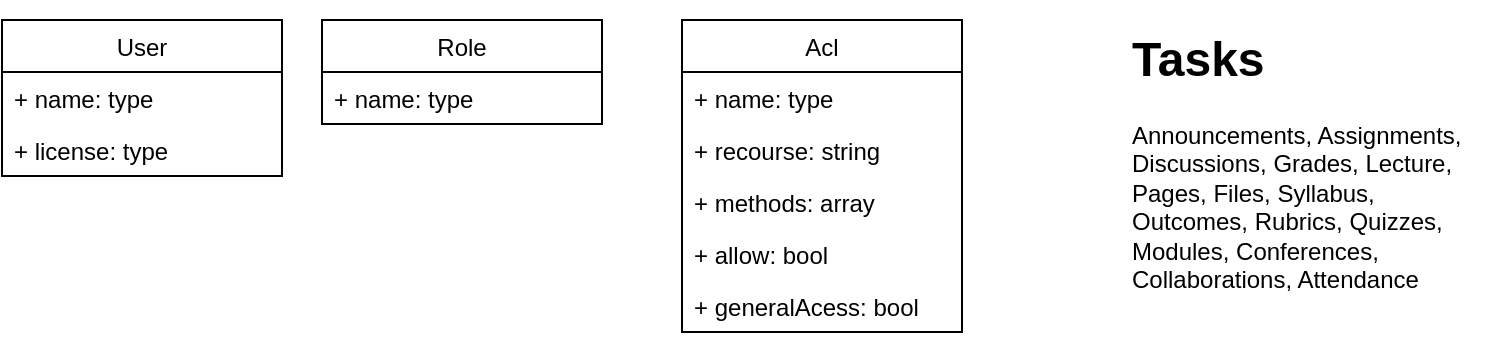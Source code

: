 <mxfile version="12.2.4" pages="4"><diagram id="nBHXRuJ1h0ZP31H6Jr4_" name="Modelo dados"><mxGraphModel dx="643" dy="322" grid="1" gridSize="10" guides="1" tooltips="1" connect="1" arrows="1" fold="1" page="1" pageScale="1" pageWidth="827" pageHeight="1169" math="0" shadow="0"><root><mxCell id="0"/><mxCell id="1" parent="0"/><mxCell id="20" value="User" style="swimlane;fontStyle=0;childLayout=stackLayout;horizontal=1;startSize=26;fillColor=none;horizontalStack=0;resizeParent=1;resizeParentMax=0;resizeLast=0;collapsible=1;marginBottom=0;" parent="1" vertex="1"><mxGeometry x="40" y="20" width="140" height="78" as="geometry"/></mxCell><mxCell id="21" value="+ name: type" style="text;strokeColor=none;fillColor=none;align=left;verticalAlign=top;spacingLeft=4;spacingRight=4;overflow=hidden;rotatable=0;points=[[0,0.5],[1,0.5]];portConstraint=eastwest;" parent="20" vertex="1"><mxGeometry y="26" width="140" height="26" as="geometry"/></mxCell><mxCell id="22" value="+ license: type" style="text;strokeColor=none;fillColor=none;align=left;verticalAlign=top;spacingLeft=4;spacingRight=4;overflow=hidden;rotatable=0;points=[[0,0.5],[1,0.5]];portConstraint=eastwest;" parent="20" vertex="1"><mxGeometry y="52" width="140" height="26" as="geometry"/></mxCell><mxCell id="36" value="&lt;h1&gt;Tasks&lt;/h1&gt;&lt;p&gt;Announcements, Assignments, Discussions, Grades, Lecture, Pages, Files, Syllabus, Outcomes, Rubrics, Quizzes, Modules, Conferences, Collaborations, Attendance&lt;/p&gt;" style="text;html=1;strokeColor=none;fillColor=none;spacing=5;spacingTop=-20;whiteSpace=wrap;overflow=hidden;rounded=0;" parent="1" vertex="1"><mxGeometry x="600" y="20" width="190" height="150" as="geometry"/></mxCell><mxCell id="37" value="Acl" style="swimlane;fontStyle=0;childLayout=stackLayout;horizontal=1;startSize=26;fillColor=none;horizontalStack=0;resizeParent=1;resizeParentMax=0;resizeLast=0;collapsible=1;marginBottom=0;" vertex="1" parent="1"><mxGeometry x="380" y="20" width="140" height="156" as="geometry"/></mxCell><mxCell id="38" value="+ name: type" style="text;strokeColor=none;fillColor=none;align=left;verticalAlign=top;spacingLeft=4;spacingRight=4;overflow=hidden;rotatable=0;points=[[0,0.5],[1,0.5]];portConstraint=eastwest;" vertex="1" parent="37"><mxGeometry y="26" width="140" height="26" as="geometry"/></mxCell><mxCell id="39" value="+ recourse: string" style="text;strokeColor=none;fillColor=none;align=left;verticalAlign=top;spacingLeft=4;spacingRight=4;overflow=hidden;rotatable=0;points=[[0,0.5],[1,0.5]];portConstraint=eastwest;" vertex="1" parent="37"><mxGeometry y="52" width="140" height="26" as="geometry"/></mxCell><mxCell id="40" value="+ methods: array" style="text;strokeColor=none;fillColor=none;align=left;verticalAlign=top;spacingLeft=4;spacingRight=4;overflow=hidden;rotatable=0;points=[[0,0.5],[1,0.5]];portConstraint=eastwest;" vertex="1" parent="37"><mxGeometry y="78" width="140" height="26" as="geometry"/></mxCell><mxCell id="41" value="+ allow: bool" style="text;strokeColor=none;fillColor=none;align=left;verticalAlign=top;spacingLeft=4;spacingRight=4;overflow=hidden;rotatable=0;points=[[0,0.5],[1,0.5]];portConstraint=eastwest;" vertex="1" parent="37"><mxGeometry y="104" width="140" height="26" as="geometry"/></mxCell><mxCell id="42" value="+ generalAcess: bool" style="text;strokeColor=none;fillColor=none;align=left;verticalAlign=top;spacingLeft=4;spacingRight=4;overflow=hidden;rotatable=0;points=[[0,0.5],[1,0.5]];portConstraint=eastwest;" vertex="1" parent="37"><mxGeometry y="130" width="140" height="26" as="geometry"/></mxCell><mxCell id="43" value="Role" style="swimlane;fontStyle=0;childLayout=stackLayout;horizontal=1;startSize=26;fillColor=none;horizontalStack=0;resizeParent=1;resizeParentMax=0;resizeLast=0;collapsible=1;marginBottom=0;" vertex="1" parent="1"><mxGeometry x="200" y="20" width="140" height="52" as="geometry"/></mxCell><mxCell id="44" value="+ name: type" style="text;strokeColor=none;fillColor=none;align=left;verticalAlign=top;spacingLeft=4;spacingRight=4;overflow=hidden;rotatable=0;points=[[0,0.5],[1,0.5]];portConstraint=eastwest;" vertex="1" parent="43"><mxGeometry y="26" width="140" height="26" as="geometry"/></mxCell></root></mxGraphModel></diagram><diagram id="viSoOJj6OCmuyyEPas-M" name="Caso de uso"><mxGraphModel dx="869" dy="542" grid="1" gridSize="10" guides="1" tooltips="1" connect="1" arrows="1" fold="1" page="1" pageScale="1" pageWidth="827" pageHeight="1169" math="0" shadow="0"><root><mxCell id="LQ-DX41ycOj_hzFFY2XO-0"/><mxCell id="LQ-DX41ycOj_hzFFY2XO-1" parent="LQ-DX41ycOj_hzFFY2XO-0"/></root></mxGraphModel></diagram><diagram id="JnBHGIBMxb4aEZbywVNm" name="Arquitectura"><mxGraphModel dx="2275" dy="903" grid="1" gridSize="10" guides="1" tooltips="1" connect="1" arrows="1" fold="1" page="1" pageScale="1" pageWidth="827" pageHeight="1169" math="0" shadow="0"><root><mxCell id="eAf8m3aX0oPBmBaFlqnH-0"/><mxCell id="eAf8m3aX0oPBmBaFlqnH-1" parent="eAf8m3aX0oPBmBaFlqnH-0"/><mxCell id="eAf8m3aX0oPBmBaFlqnH-38" style="edgeStyle=orthogonalEdgeStyle;rounded=0;orthogonalLoop=1;jettySize=auto;html=1;exitX=1;exitY=0.5;exitDx=0;exitDy=0;entryX=0;entryY=0.5;entryDx=0;entryDy=0;startArrow=none;startFill=0;endArrow=none;endFill=0;" parent="eAf8m3aX0oPBmBaFlqnH-1" source="eAf8m3aX0oPBmBaFlqnH-3" target="eAf8m3aX0oPBmBaFlqnH-19" edge="1"><mxGeometry relative="1" as="geometry"/></mxCell><mxCell id="eAf8m3aX0oPBmBaFlqnH-3" value="" style="rounded=0;whiteSpace=wrap;html=1;dashed=1;dashPattern=1 1;strokeColor=#B0B0B0;" parent="eAf8m3aX0oPBmBaFlqnH-1" vertex="1"><mxGeometry x="-100" y="40" width="80" height="160" as="geometry"/></mxCell><mxCell id="eAf8m3aX0oPBmBaFlqnH-35" style="edgeStyle=orthogonalEdgeStyle;rounded=0;orthogonalLoop=1;jettySize=auto;html=1;exitX=1;exitY=0.25;exitDx=0;exitDy=0;entryX=-0.005;entryY=0.458;entryDx=0;entryDy=0;entryPerimeter=0;startArrow=none;startFill=0;endArrow=none;endFill=0;" parent="eAf8m3aX0oPBmBaFlqnH-1" source="eAf8m3aX0oPBmBaFlqnH-4" target="eAf8m3aX0oPBmBaFlqnH-5" edge="1"><mxGeometry relative="1" as="geometry"><Array as="points"><mxPoint x="559" y="130"/></Array></mxGeometry></mxCell><mxCell id="eAf8m3aX0oPBmBaFlqnH-36" style="edgeStyle=orthogonalEdgeStyle;rounded=0;orthogonalLoop=1;jettySize=auto;html=1;exitX=1;exitY=0.75;exitDx=0;exitDy=0;entryX=0;entryY=0.75;entryDx=0;entryDy=0;startArrow=none;startFill=0;endArrow=none;endFill=0;" parent="eAf8m3aX0oPBmBaFlqnH-1" source="eAf8m3aX0oPBmBaFlqnH-4" target="eAf8m3aX0oPBmBaFlqnH-14" edge="1"><mxGeometry relative="1" as="geometry"><Array as="points"><mxPoint x="520" y="313"/></Array></mxGeometry></mxCell><mxCell id="eAf8m3aX0oPBmBaFlqnH-4" value="" style="rounded=0;whiteSpace=wrap;html=1;dashed=1;dashPattern=1 1;strokeColor=#B0B0B0;" parent="eAf8m3aX0oPBmBaFlqnH-1" vertex="1"><mxGeometry x="280" y="40" width="240" height="360" as="geometry"/></mxCell><mxCell id="eAf8m3aX0oPBmBaFlqnH-5" value="" style="rounded=0;whiteSpace=wrap;html=1;dashed=1;dashPattern=1 1;strokeColor=#B0B0B0;" parent="eAf8m3aX0oPBmBaFlqnH-1" vertex="1"><mxGeometry x="560" y="40" width="240" height="200" as="geometry"/></mxCell><mxCell id="eAf8m3aX0oPBmBaFlqnH-41" style="edgeStyle=orthogonalEdgeStyle;rounded=0;orthogonalLoop=1;jettySize=auto;html=1;exitX=1;exitY=0.5;exitDx=0;exitDy=0;entryX=-0.004;entryY=0.779;entryDx=0;entryDy=0;entryPerimeter=0;startArrow=none;startFill=0;endArrow=none;endFill=0;" parent="eAf8m3aX0oPBmBaFlqnH-1" source="eAf8m3aX0oPBmBaFlqnH-6" target="eAf8m3aX0oPBmBaFlqnH-4" edge="1"><mxGeometry relative="1" as="geometry"/></mxCell><mxCell id="eAf8m3aX0oPBmBaFlqnH-6" value="" style="rounded=0;whiteSpace=wrap;html=1;dashed=1;dashPattern=1 1;strokeColor=#B0B0B0;" parent="eAf8m3aX0oPBmBaFlqnH-1" vertex="1"><mxGeometry x="-100" y="240" width="200" height="160" as="geometry"/></mxCell><mxCell id="eAf8m3aX0oPBmBaFlqnH-37" style="edgeStyle=orthogonalEdgeStyle;rounded=0;orthogonalLoop=1;jettySize=auto;html=1;exitX=0;exitY=0.5;exitDx=0;exitDy=0;entryX=1.007;entryY=0.938;entryDx=0;entryDy=0;entryPerimeter=0;startArrow=none;startFill=0;endArrow=none;endFill=0;" parent="eAf8m3aX0oPBmBaFlqnH-1" source="eAf8m3aX0oPBmBaFlqnH-7" target="eAf8m3aX0oPBmBaFlqnH-4" edge="1"><mxGeometry relative="1" as="geometry"/></mxCell><mxCell id="eAf8m3aX0oPBmBaFlqnH-7" value="" style="rounded=0;whiteSpace=wrap;html=1;dashed=1;dashPattern=1 1;strokeColor=#B0B0B0;" parent="eAf8m3aX0oPBmBaFlqnH-1" vertex="1"><mxGeometry x="560" y="350" width="240" height="50" as="geometry"/></mxCell><mxCell id="eAf8m3aX0oPBmBaFlqnH-8" value="" style="aspect=fixed;pointerEvents=1;shadow=0;dashed=0;html=1;strokeColor=none;labelPosition=center;verticalLabelPosition=bottom;verticalAlign=top;align=center;fillColor=#00188D;shape=mxgraph.mscae.enterprise.database_server" parent="eAf8m3aX0oPBmBaFlqnH-1" vertex="1"><mxGeometry x="661" y="70" width="68" height="90" as="geometry"/></mxCell><mxCell id="eAf8m3aX0oPBmBaFlqnH-9" value="" style="aspect=fixed;pointerEvents=1;shadow=0;dashed=0;html=1;strokeColor=none;labelPosition=center;verticalLabelPosition=bottom;verticalAlign=top;align=center;fillColor=#00188D;shape=mxgraph.azure.server_rack" parent="eAf8m3aX0oPBmBaFlqnH-1" vertex="1"><mxGeometry x="337" y="175" width="90" height="90" as="geometry"/></mxCell><mxCell id="eAf8m3aX0oPBmBaFlqnH-11" value="" style="dashed=0;outlineConnect=0;html=1;align=center;labelPosition=center;verticalLabelPosition=bottom;verticalAlign=top;shape=mxgraph.webicons.facebook;fillColor=#6294E4;gradientColor=#1A2665" parent="eAf8m3aX0oPBmBaFlqnH-1" vertex="1"><mxGeometry x="620" y="361.5" width="30" height="30" as="geometry"/></mxCell><mxCell id="eAf8m3aX0oPBmBaFlqnH-12" value="" style="dashed=0;outlineConnect=0;html=1;align=center;labelPosition=center;verticalLabelPosition=bottom;verticalAlign=top;shape=mxgraph.weblogos.google" parent="eAf8m3aX0oPBmBaFlqnH-1" vertex="1"><mxGeometry x="570" y="361.5" width="30" height="30" as="geometry"/></mxCell><mxCell id="eAf8m3aX0oPBmBaFlqnH-14" value="" style="rounded=0;whiteSpace=wrap;html=1;dashed=1;dashPattern=1 1;strokeColor=#B0B0B0;" parent="eAf8m3aX0oPBmBaFlqnH-1" vertex="1"><mxGeometry x="560" y="275.5" width="240" height="50" as="geometry"/></mxCell><mxCell id="eAf8m3aX0oPBmBaFlqnH-15" value="" style="dashed=0;outlineConnect=0;html=1;align=center;labelPosition=center;verticalLabelPosition=bottom;verticalAlign=top;shape=mxgraph.weblogos.google_drive" parent="eAf8m3aX0oPBmBaFlqnH-1" vertex="1"><mxGeometry x="570" y="285.5" width="40" height="30" as="geometry"/></mxCell><mxCell id="eAf8m3aX0oPBmBaFlqnH-16" value="" style="dashed=0;outlineConnect=0;html=1;align=center;labelPosition=center;verticalLabelPosition=bottom;verticalAlign=top;shape=mxgraph.webicons.skype;gradientColor=#DFDEDE" parent="eAf8m3aX0oPBmBaFlqnH-1" vertex="1"><mxGeometry x="680" y="360" width="30" height="30" as="geometry"/></mxCell><mxCell id="eAf8m3aX0oPBmBaFlqnH-40" style="edgeStyle=orthogonalEdgeStyle;rounded=0;orthogonalLoop=1;jettySize=auto;html=1;exitX=1;exitY=0.5;exitDx=0;exitDy=0;entryX=0;entryY=0.222;entryDx=0;entryDy=0;entryPerimeter=0;startArrow=none;startFill=0;endArrow=none;endFill=0;" parent="eAf8m3aX0oPBmBaFlqnH-1" source="eAf8m3aX0oPBmBaFlqnH-19" target="eAf8m3aX0oPBmBaFlqnH-4" edge="1"><mxGeometry relative="1" as="geometry"/></mxCell><mxCell id="eAf8m3aX0oPBmBaFlqnH-19" value="" style="rounded=0;whiteSpace=wrap;html=1;dashed=1;dashPattern=1 1;strokeColor=#B0B0B0;" parent="eAf8m3aX0oPBmBaFlqnH-1" vertex="1"><mxGeometry x="20" y="40" width="80" height="160" as="geometry"/></mxCell><mxCell id="eAf8m3aX0oPBmBaFlqnH-18" value="" style="aspect=fixed;pointerEvents=1;shadow=0;dashed=0;html=1;strokeColor=none;labelPosition=center;verticalLabelPosition=bottom;verticalAlign=top;align=center;fillColor=#00188D;shape=mxgraph.mscae.enterprise.web_server" parent="eAf8m3aX0oPBmBaFlqnH-1" vertex="1"><mxGeometry x="26" y="60" width="68" height="90" as="geometry"/></mxCell><mxCell id="eAf8m3aX0oPBmBaFlqnH-20" value="Angular" style="text;html=1;strokeColor=none;fillColor=none;align=center;verticalAlign=middle;whiteSpace=wrap;rounded=0;" parent="eAf8m3aX0oPBmBaFlqnH-1" vertex="1"><mxGeometry x="24" y="180" width="40" height="20" as="geometry"/></mxCell><mxCell id="eAf8m3aX0oPBmBaFlqnH-21" value="Nodejs/Express" style="text;html=1;strokeColor=none;fillColor=none;align=center;verticalAlign=middle;whiteSpace=wrap;rounded=0;" parent="eAf8m3aX0oPBmBaFlqnH-1" vertex="1"><mxGeometry x="310" y="380" width="40" height="20" as="geometry"/></mxCell><mxCell id="eAf8m3aX0oPBmBaFlqnH-22" value="Autenticação" style="text;html=1;strokeColor=none;fillColor=none;align=center;verticalAlign=middle;whiteSpace=wrap;rounded=0;" parent="eAf8m3aX0oPBmBaFlqnH-1" vertex="1"><mxGeometry x="581" y="327.5" width="40" height="20" as="geometry"/></mxCell><mxCell id="eAf8m3aX0oPBmBaFlqnH-23" value="Armazenamento de Ficheiros" style="text;html=1;strokeColor=none;fillColor=none;align=center;verticalAlign=middle;whiteSpace=wrap;rounded=0;" parent="eAf8m3aX0oPBmBaFlqnH-1" vertex="1"><mxGeometry x="560" y="250" width="180" height="20" as="geometry"/></mxCell><mxCell id="eAf8m3aX0oPBmBaFlqnH-25" value="MySQL" style="text;html=1;strokeColor=none;fillColor=none;align=center;verticalAlign=middle;whiteSpace=wrap;rounded=0;" parent="eAf8m3aX0oPBmBaFlqnH-1" vertex="1"><mxGeometry x="561" y="220" width="69" height="20" as="geometry"/></mxCell><mxCell id="eAf8m3aX0oPBmBaFlqnH-26" value="React-native" style="text;html=1;strokeColor=none;fillColor=none;align=center;verticalAlign=middle;whiteSpace=wrap;rounded=0;" parent="eAf8m3aX0oPBmBaFlqnH-1" vertex="1"><mxGeometry x="-100" y="377" width="80" height="20" as="geometry"/></mxCell><mxCell id="eAf8m3aX0oPBmBaFlqnH-28" value="" style="aspect=fixed;pointerEvents=1;shadow=0;dashed=0;html=1;strokeColor=none;labelPosition=center;verticalLabelPosition=bottom;verticalAlign=top;align=center;fillColor=#00188D;shape=mxgraph.azure.mobile" parent="eAf8m3aX0oPBmBaFlqnH-1" vertex="1"><mxGeometry x="-90" y="287.5" width="35" height="50" as="geometry"/></mxCell><mxCell id="eAf8m3aX0oPBmBaFlqnH-29" value="" style="aspect=fixed;pointerEvents=1;shadow=0;dashed=0;html=1;strokeColor=none;labelPosition=center;verticalLabelPosition=bottom;verticalAlign=top;align=center;fillColor=#00188D;shape=mxgraph.azure.computer" parent="eAf8m3aX0oPBmBaFlqnH-1" vertex="1"><mxGeometry x="-90" y="60" width="50" height="45" as="geometry"/></mxCell><mxCell id="eAf8m3aX0oPBmBaFlqnH-30" value="Browser de Internet" style="text;html=1;strokeColor=none;fillColor=none;align=center;verticalAlign=middle;whiteSpace=wrap;rounded=0;" parent="eAf8m3aX0oPBmBaFlqnH-1" vertex="1"><mxGeometry x="-100" y="170" width="80" height="20" as="geometry"/></mxCell><mxCell id="eAf8m3aX0oPBmBaFlqnH-31" value="Apresentação" style="text;html=1;strokeColor=none;fillColor=none;align=center;verticalAlign=middle;whiteSpace=wrap;rounded=0;" parent="eAf8m3aX0oPBmBaFlqnH-1" vertex="1"><mxGeometry x="-100" y="10" width="80" height="20" as="geometry"/></mxCell><mxCell id="eAf8m3aX0oPBmBaFlqnH-32" value="Negocio" style="text;html=1;strokeColor=none;fillColor=none;align=center;verticalAlign=middle;whiteSpace=wrap;rounded=0;" parent="eAf8m3aX0oPBmBaFlqnH-1" vertex="1"><mxGeometry x="280" y="10" width="80" height="20" as="geometry"/></mxCell><mxCell id="eAf8m3aX0oPBmBaFlqnH-33" value="Dados" style="text;html=1;strokeColor=none;fillColor=none;align=left;verticalAlign=middle;whiteSpace=wrap;rounded=0;" parent="eAf8m3aX0oPBmBaFlqnH-1" vertex="1"><mxGeometry x="561" y="10" width="80" height="20" as="geometry"/></mxCell></root></mxGraphModel></diagram><diagram id="kqDZlOu0SOhdoTtvqHad" name="App Architecture"><mxGraphModel dx="869" dy="542" grid="1" gridSize="10" guides="1" tooltips="1" connect="1" arrows="1" fold="1" page="1" pageScale="1" pageWidth="827" pageHeight="1169" math="0" shadow="0"><root><mxCell id="MjMwZ2Uch3SXA-BTrx1h-0"/><mxCell id="MjMwZ2Uch3SXA-BTrx1h-1" parent="MjMwZ2Uch3SXA-BTrx1h-0"/><mxCell id="MjMwZ2Uch3SXA-BTrx1h-13" style="edgeStyle=orthogonalEdgeStyle;rounded=0;orthogonalLoop=1;jettySize=auto;html=1;exitX=0.5;exitY=1;exitDx=0;exitDy=0;entryX=0.499;entryY=-0.047;entryDx=0;entryDy=0;entryPerimeter=0;startArrow=open;startFill=0;" parent="MjMwZ2Uch3SXA-BTrx1h-1" source="MjMwZ2Uch3SXA-BTrx1h-2" target="MjMwZ2Uch3SXA-BTrx1h-3" edge="1"><mxGeometry relative="1" as="geometry"/></mxCell><mxCell id="MjMwZ2Uch3SXA-BTrx1h-2" value="" style="ellipse;whiteSpace=wrap;html=1;aspect=fixed;fillColor=#fff2cc;strokeColor=#d6b656;" parent="MjMwZ2Uch3SXA-BTrx1h-1" vertex="1"><mxGeometry x="175" y="135" width="10" height="10" as="geometry"/></mxCell><mxCell id="MjMwZ2Uch3SXA-BTrx1h-14" style="edgeStyle=orthogonalEdgeStyle;rounded=0;orthogonalLoop=1;jettySize=auto;html=1;entryX=0.5;entryY=0;entryDx=0;entryDy=0;startArrow=open;startFill=0;" parent="MjMwZ2Uch3SXA-BTrx1h-1" source="MjMwZ2Uch3SXA-BTrx1h-3" target="MjMwZ2Uch3SXA-BTrx1h-4" edge="1"><mxGeometry relative="1" as="geometry"/></mxCell><mxCell id="MjMwZ2Uch3SXA-BTrx1h-3" value="" style="ellipse;whiteSpace=wrap;html=1;aspect=fixed;" parent="MjMwZ2Uch3SXA-BTrx1h-1" vertex="1"><mxGeometry x="160" y="200" width="40" height="40" as="geometry"/></mxCell><mxCell id="MjMwZ2Uch3SXA-BTrx1h-16" style="edgeStyle=orthogonalEdgeStyle;rounded=0;orthogonalLoop=1;jettySize=auto;html=1;entryX=0.5;entryY=0;entryDx=0;entryDy=0;startArrow=open;startFill=0;" parent="MjMwZ2Uch3SXA-BTrx1h-1" source="MjMwZ2Uch3SXA-BTrx1h-4" target="MjMwZ2Uch3SXA-BTrx1h-5" edge="1"><mxGeometry relative="1" as="geometry"/></mxCell><mxCell id="MjMwZ2Uch3SXA-BTrx1h-4" value="" style="ellipse;whiteSpace=wrap;html=1;aspect=fixed;" parent="MjMwZ2Uch3SXA-BTrx1h-1" vertex="1"><mxGeometry x="160" y="280" width="40" height="40" as="geometry"/></mxCell><mxCell id="MjMwZ2Uch3SXA-BTrx1h-17" style="rounded=0;orthogonalLoop=1;jettySize=auto;html=1;exitX=0.5;exitY=1;exitDx=0;exitDy=0;entryX=0.5;entryY=0;entryDx=0;entryDy=0;startArrow=none;startFill=0;" parent="MjMwZ2Uch3SXA-BTrx1h-1" source="MjMwZ2Uch3SXA-BTrx1h-5" target="MjMwZ2Uch3SXA-BTrx1h-10" edge="1"><mxGeometry relative="1" as="geometry"/></mxCell><mxCell id="MjMwZ2Uch3SXA-BTrx1h-5" value="" style="ellipse;whiteSpace=wrap;html=1;aspect=fixed;fillColor=#fff2cc;strokeColor=#d6b656;" parent="MjMwZ2Uch3SXA-BTrx1h-1" vertex="1"><mxGeometry x="160" y="360" width="40" height="40" as="geometry"/></mxCell><mxCell id="MjMwZ2Uch3SXA-BTrx1h-7" value="App" style="text;html=1;strokeColor=none;fillColor=none;align=left;verticalAlign=middle;whiteSpace=wrap;rounded=0;" parent="MjMwZ2Uch3SXA-BTrx1h-1" vertex="1"><mxGeometry x="210" y="130" width="40" height="20" as="geometry"/></mxCell><mxCell id="MjMwZ2Uch3SXA-BTrx1h-8" value="Router" style="text;html=1;strokeColor=none;fillColor=none;align=left;verticalAlign=middle;whiteSpace=wrap;rounded=0;" parent="MjMwZ2Uch3SXA-BTrx1h-1" vertex="1"><mxGeometry x="210" y="210" width="40" height="20" as="geometry"/></mxCell><mxCell id="MjMwZ2Uch3SXA-BTrx1h-9" value="Controller" style="text;html=1;strokeColor=none;fillColor=none;align=left;verticalAlign=middle;whiteSpace=wrap;rounded=0;" parent="MjMwZ2Uch3SXA-BTrx1h-1" vertex="1"><mxGeometry x="210" y="290" width="70" height="20" as="geometry"/></mxCell><mxCell id="MjMwZ2Uch3SXA-BTrx1h-20" style="edgeStyle=none;rounded=0;orthogonalLoop=1;jettySize=auto;html=1;entryX=1;entryY=0.5;entryDx=0;entryDy=0;startArrow=none;startFill=0;" parent="MjMwZ2Uch3SXA-BTrx1h-1" source="MjMwZ2Uch3SXA-BTrx1h-10" target="MjMwZ2Uch3SXA-BTrx1h-19" edge="1"><mxGeometry relative="1" as="geometry"/></mxCell><mxCell id="MjMwZ2Uch3SXA-BTrx1h-10" value="" style="ellipse;whiteSpace=wrap;html=1;aspect=fixed;" parent="MjMwZ2Uch3SXA-BTrx1h-1" vertex="1"><mxGeometry x="200" y="440" width="40" height="40" as="geometry"/></mxCell><mxCell id="MjMwZ2Uch3SXA-BTrx1h-11" value="Repo" style="text;html=1;strokeColor=none;fillColor=none;align=left;verticalAlign=middle;whiteSpace=wrap;rounded=0;" parent="MjMwZ2Uch3SXA-BTrx1h-1" vertex="1"><mxGeometry x="215" y="370" width="70" height="20" as="geometry"/></mxCell><mxCell id="MjMwZ2Uch3SXA-BTrx1h-12" value="DTO" style="text;html=1;strokeColor=none;fillColor=none;align=center;verticalAlign=middle;whiteSpace=wrap;rounded=0;" parent="MjMwZ2Uch3SXA-BTrx1h-1" vertex="1"><mxGeometry x="100" y="480" width="70" height="20" as="geometry"/></mxCell><mxCell id="MjMwZ2Uch3SXA-BTrx1h-21" style="edgeStyle=none;rounded=0;orthogonalLoop=1;jettySize=auto;html=1;exitX=0.5;exitY=0;exitDx=0;exitDy=0;entryX=0.5;entryY=1;entryDx=0;entryDy=0;startArrow=none;startFill=0;" parent="MjMwZ2Uch3SXA-BTrx1h-1" source="MjMwZ2Uch3SXA-BTrx1h-19" target="MjMwZ2Uch3SXA-BTrx1h-5" edge="1"><mxGeometry relative="1" as="geometry"/></mxCell><mxCell id="MjMwZ2Uch3SXA-BTrx1h-19" value="" style="ellipse;whiteSpace=wrap;html=1;aspect=fixed;fillColor=#fff2cc;strokeColor=#d6b656;" parent="MjMwZ2Uch3SXA-BTrx1h-1" vertex="1"><mxGeometry x="120" y="440" width="40" height="40" as="geometry"/></mxCell><mxCell id="MjMwZ2Uch3SXA-BTrx1h-22" value="Model" style="text;html=1;strokeColor=none;fillColor=none;align=center;verticalAlign=middle;whiteSpace=wrap;rounded=0;" parent="MjMwZ2Uch3SXA-BTrx1h-1" vertex="1"><mxGeometry x="185" y="480" width="70" height="20" as="geometry"/></mxCell></root></mxGraphModel></diagram></mxfile>